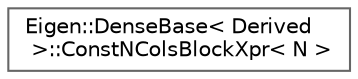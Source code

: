 digraph "类继承关系图"
{
 // LATEX_PDF_SIZE
  bgcolor="transparent";
  edge [fontname=Helvetica,fontsize=10,labelfontname=Helvetica,labelfontsize=10];
  node [fontname=Helvetica,fontsize=10,shape=box,height=0.2,width=0.4];
  rankdir="LR";
  Node0 [id="Node000000",label="Eigen::DenseBase\< Derived\l \>::ConstNColsBlockXpr\< N \>",height=0.2,width=0.4,color="grey40", fillcolor="white", style="filled",URL="$struct_eigen_1_1_dense_base_1_1_const_n_cols_block_xpr.html",tooltip=" "];
}
